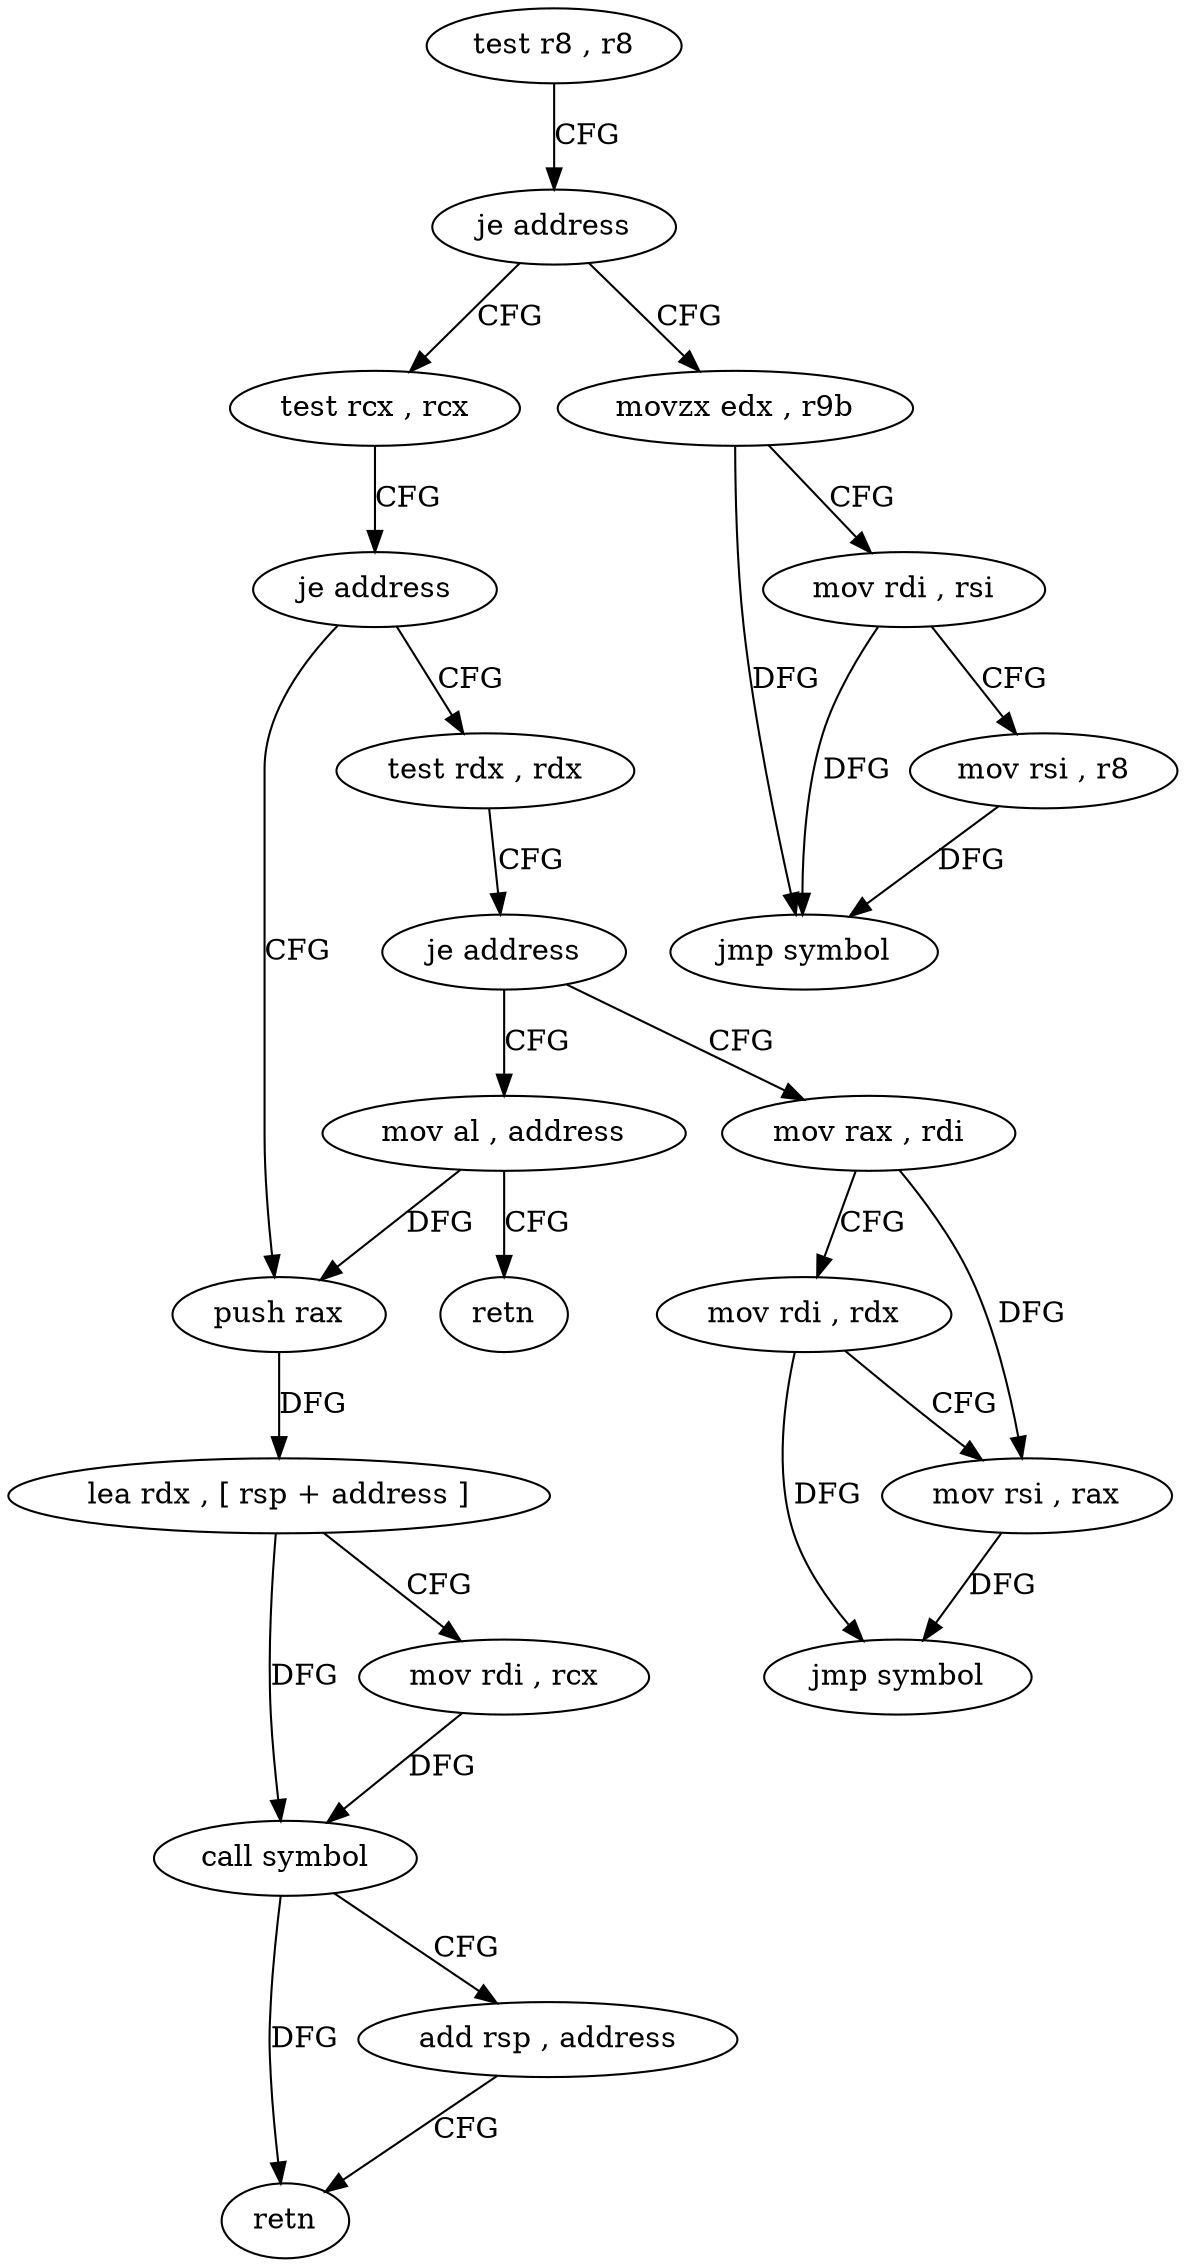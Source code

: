 digraph "func" {
"95552" [label = "test r8 , r8" ]
"95555" [label = "je address" ]
"95572" [label = "test rcx , rcx" ]
"95557" [label = "movzx edx , r9b" ]
"95575" [label = "je address" ]
"95596" [label = "test rdx , rdx" ]
"95577" [label = "push rax" ]
"95561" [label = "mov rdi , rsi" ]
"95564" [label = "mov rsi , r8" ]
"95567" [label = "jmp symbol" ]
"95599" [label = "je address" ]
"95615" [label = "mov al , address" ]
"95601" [label = "mov rax , rdi" ]
"95578" [label = "lea rdx , [ rsp + address ]" ]
"95583" [label = "mov rdi , rcx" ]
"95586" [label = "call symbol" ]
"95591" [label = "add rsp , address" ]
"95595" [label = "retn" ]
"95617" [label = "retn" ]
"95604" [label = "mov rdi , rdx" ]
"95607" [label = "mov rsi , rax" ]
"95610" [label = "jmp symbol" ]
"95552" -> "95555" [ label = "CFG" ]
"95555" -> "95572" [ label = "CFG" ]
"95555" -> "95557" [ label = "CFG" ]
"95572" -> "95575" [ label = "CFG" ]
"95557" -> "95561" [ label = "CFG" ]
"95557" -> "95567" [ label = "DFG" ]
"95575" -> "95596" [ label = "CFG" ]
"95575" -> "95577" [ label = "CFG" ]
"95596" -> "95599" [ label = "CFG" ]
"95577" -> "95578" [ label = "DFG" ]
"95561" -> "95564" [ label = "CFG" ]
"95561" -> "95567" [ label = "DFG" ]
"95564" -> "95567" [ label = "DFG" ]
"95599" -> "95615" [ label = "CFG" ]
"95599" -> "95601" [ label = "CFG" ]
"95615" -> "95617" [ label = "CFG" ]
"95615" -> "95577" [ label = "DFG" ]
"95601" -> "95604" [ label = "CFG" ]
"95601" -> "95607" [ label = "DFG" ]
"95578" -> "95583" [ label = "CFG" ]
"95578" -> "95586" [ label = "DFG" ]
"95583" -> "95586" [ label = "DFG" ]
"95586" -> "95591" [ label = "CFG" ]
"95586" -> "95595" [ label = "DFG" ]
"95591" -> "95595" [ label = "CFG" ]
"95604" -> "95607" [ label = "CFG" ]
"95604" -> "95610" [ label = "DFG" ]
"95607" -> "95610" [ label = "DFG" ]
}
